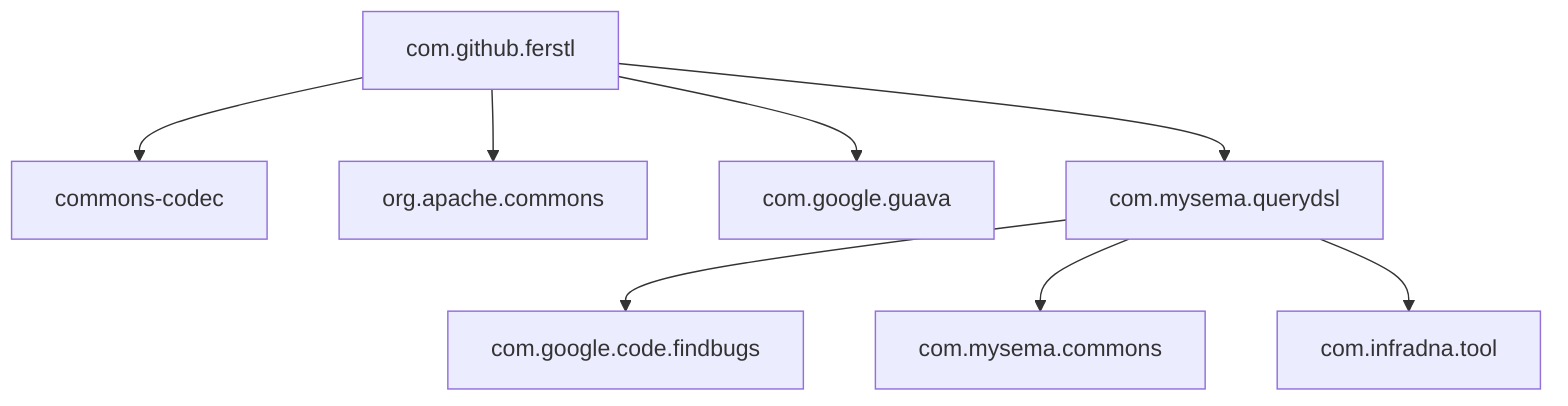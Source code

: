 flowchart TD
  %% Node Definitions:
  com.github.ferstl:compile["com.github.ferstl"]
  commons-codec:compile["commons-codec"]
  org.apache.commons:compile["org.apache.commons"]
  com.google.guava:compile["com.google.guava"]
  com.mysema.querydsl:compile["com.mysema.querydsl"]
  com.google.code.findbugs:compile["com.google.code.findbugs"]
  com.mysema.commons:compile["com.mysema.commons"]
  com.infradna.tool:compile["com.infradna.tool"]

  %% Edge Definitions:
  com.github.ferstl:compile --> commons-codec:compile
  com.github.ferstl:compile --> org.apache.commons:compile
  com.github.ferstl:compile --> com.google.guava:compile
  com.mysema.querydsl:compile --> com.google.code.findbugs:compile
  com.mysema.querydsl:compile --> com.mysema.commons:compile
  com.mysema.querydsl:compile --> com.infradna.tool:compile
  com.github.ferstl:compile --> com.mysema.querydsl:compile